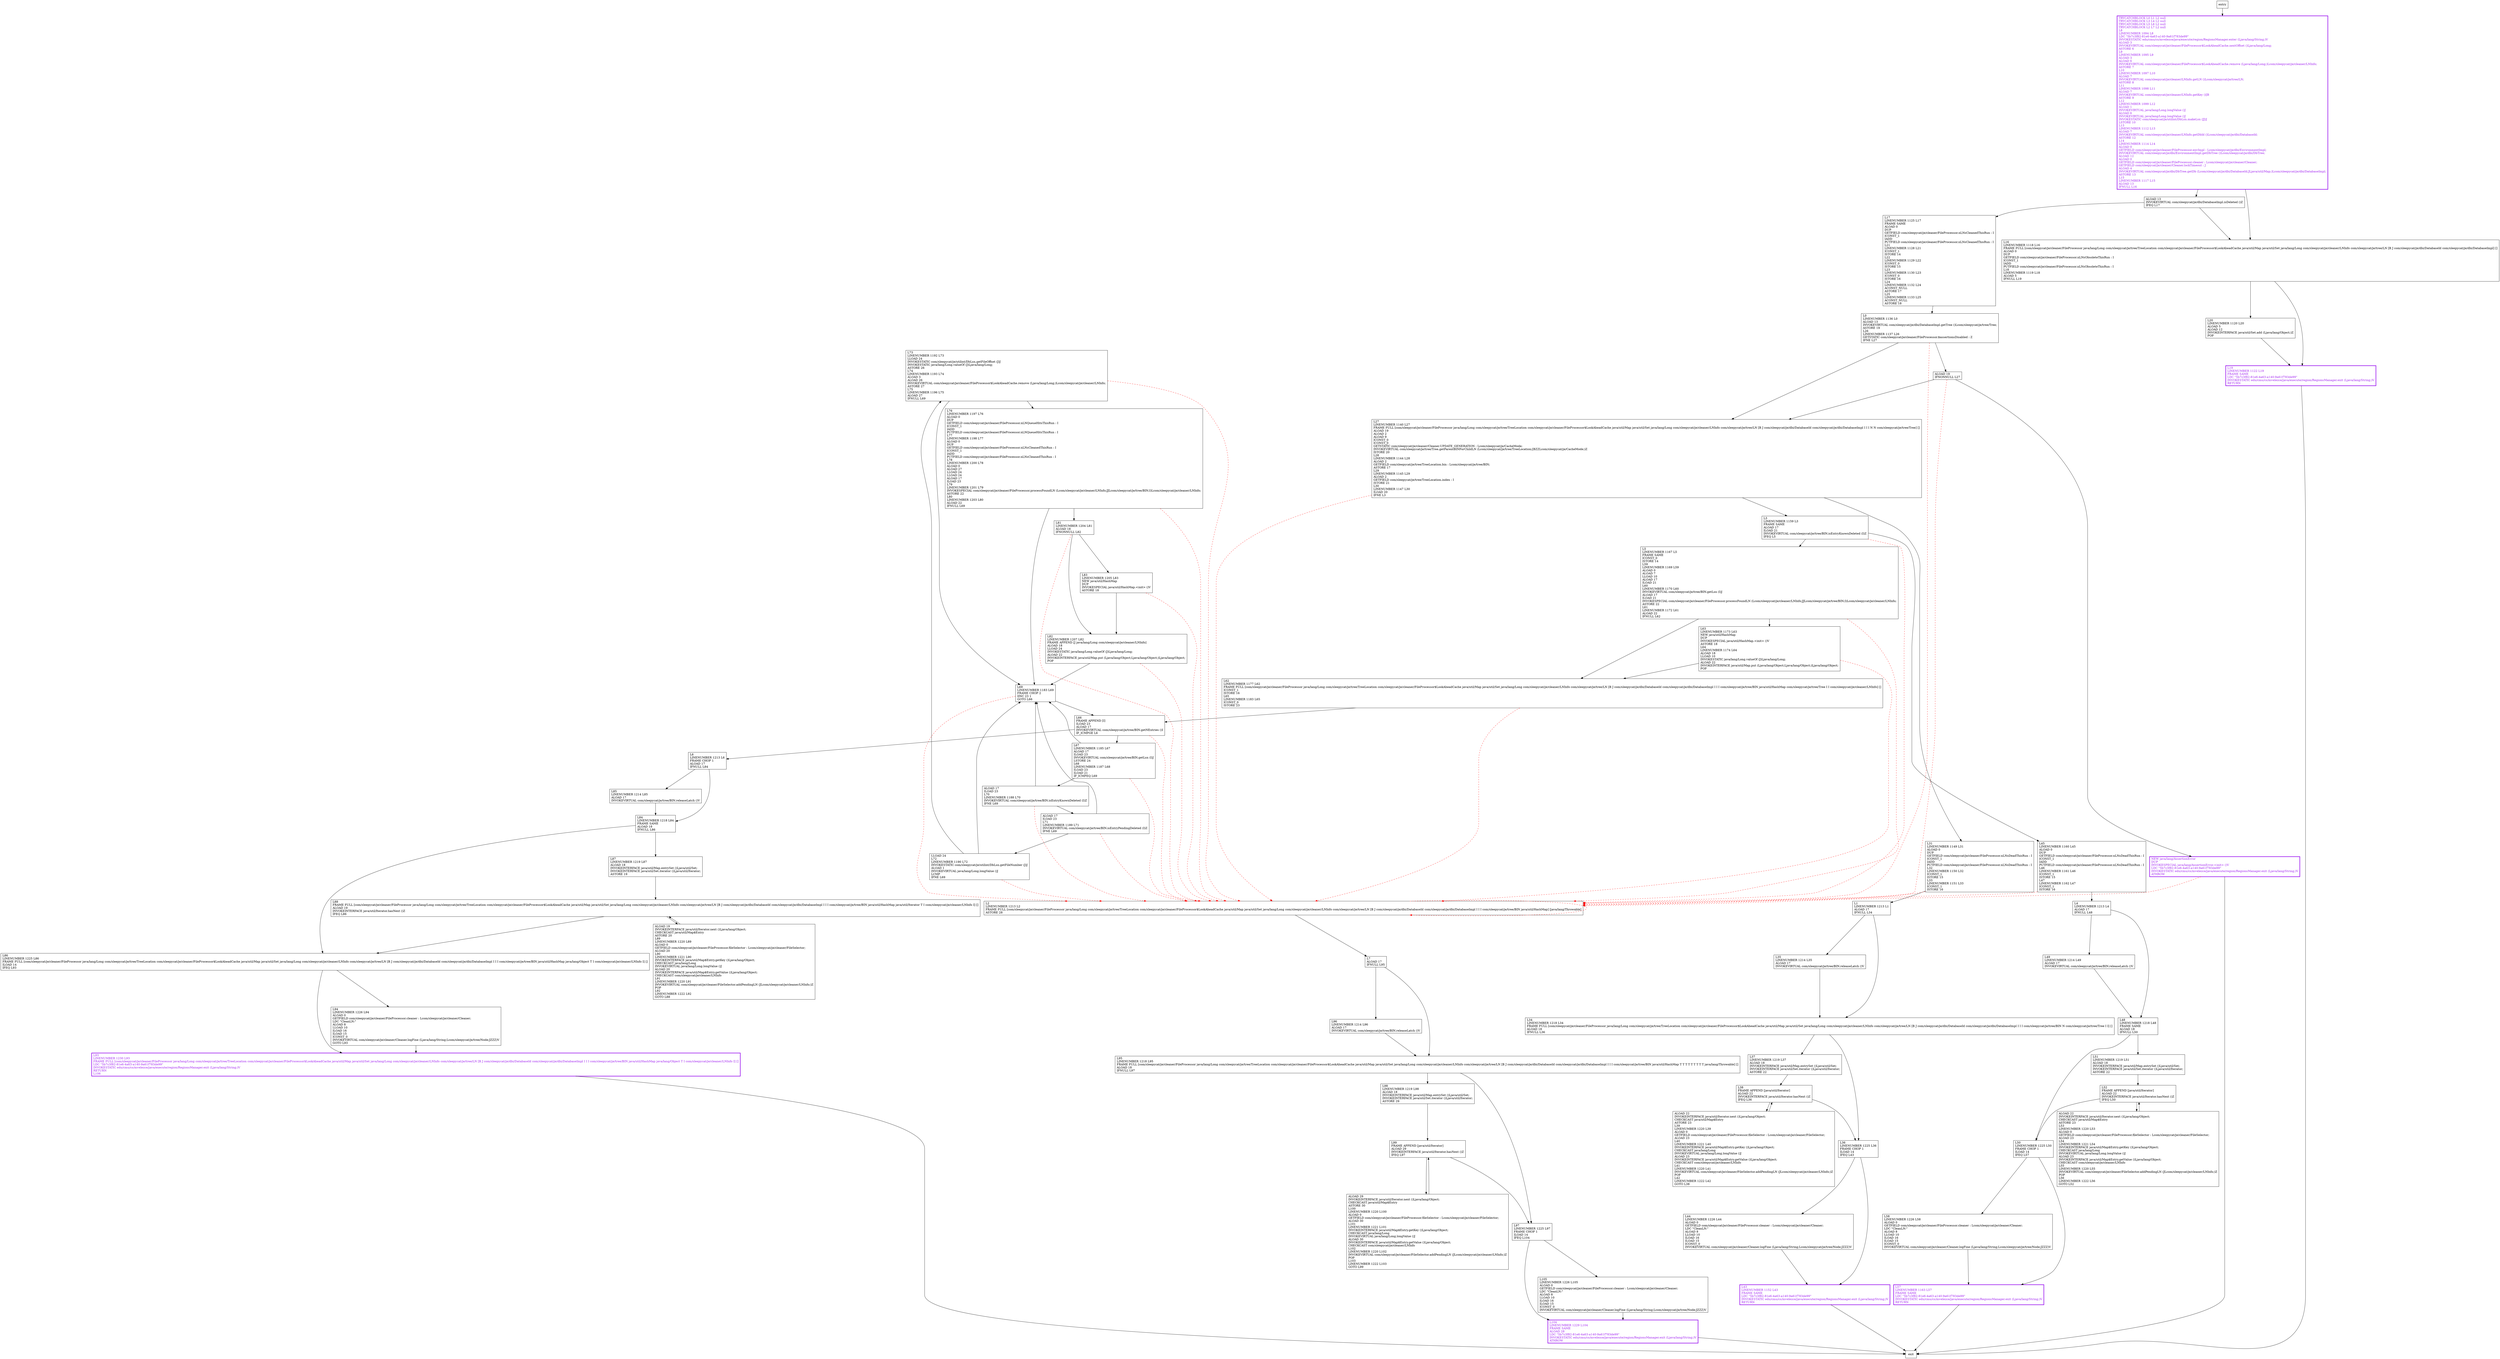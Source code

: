digraph processLN {
node [shape=record];
88434985 [label="L85\lLINENUMBER 1214 L85\lALOAD 17\lINVOKEVIRTUAL com/sleepycat/je/tree/BIN.releaseLatch ()V\l"];
1137923392 [label="ALOAD 22\lINVOKEINTERFACE java/util/Iterator.next ()Ljava/lang/Object;\lCHECKCAST java/util/Map$Entry\lASTORE 23\lL53\lLINENUMBER 1220 L53\lALOAD 0\lGETFIELD com/sleepycat/je/cleaner/FileProcessor.fileSelector : Lcom/sleepycat/je/cleaner/FileSelector;\lALOAD 23\lL54\lLINENUMBER 1221 L54\lINVOKEINTERFACE java/util/Map$Entry.getKey ()Ljava/lang/Object;\lCHECKCAST java/lang/Long\lINVOKEVIRTUAL java/lang/Long.longValue ()J\lALOAD 23\lINVOKEINTERFACE java/util/Map$Entry.getValue ()Ljava/lang/Object;\lCHECKCAST com/sleepycat/je/cleaner/LNInfo\lL55\lLINENUMBER 1220 L55\lINVOKEVIRTUAL com/sleepycat/je/cleaner/FileSelector.addPendingLN (JLcom/sleepycat/je/cleaner/LNInfo;)Z\lPOP\lL56\lLINENUMBER 1222 L56\lGOTO L52\l"];
295823539 [label="L57\lLINENUMBER 1163 L57\lFRAME SAME\lLDC \"5b7c3f82-81e6-4a63-a140-9a61f783de99\"\lINVOKESTATIC edu/cmu/cs/mvelezce/java/execute/region/RegionsManager.exit (Ljava/lang/String;)V\lRETURN\l"];
2031406742 [label="L20\lLINENUMBER 1120 L20\lALOAD 5\lALOAD 12\lINVOKEINTERFACE java/util/Set.add (Ljava/lang/Object;)Z\lPOP\l"];
1672357818 [label="L93\lLINENUMBER 1230 L93\lFRAME FULL [com/sleepycat/je/cleaner/FileProcessor java/lang/Long com/sleepycat/je/tree/TreeLocation com/sleepycat/je/cleaner/FileProcessor$LookAheadCache java/util/Map java/util/Set java/lang/Long com/sleepycat/je/cleaner/LNInfo com/sleepycat/je/tree/LN [B J com/sleepycat/je/dbi/DatabaseId com/sleepycat/je/dbi/DatabaseImpl I I I com/sleepycat/je/tree/BIN java/util/HashMap java/lang/Object T I com/sleepycat/je/cleaner/LNInfo I] []\lLDC \"5b7c3f82-81e6-4a63-a140-9a61f783de99\"\lINVOKESTATIC edu/cmu/cs/mvelezce/java/execute/region/RegionsManager.exit (Ljava/lang/String;)V\lRETURN\lL106\l"];
609111353 [label="ALOAD 13\lINVOKEVIRTUAL com/sleepycat/je/dbi/DatabaseImpl.isDeleted ()Z\lIFEQ L17\l"];
315689664 [label="L73\lLINENUMBER 1192 L73\lLLOAD 24\lINVOKESTATIC com/sleepycat/je/utilint/DbLsn.getFileOffset (J)J\lINVOKESTATIC java/lang/Long.valueOf (J)Ljava/lang/Long;\lASTORE 26\lL74\lLINENUMBER 1193 L74\lALOAD 3\lALOAD 26\lINVOKEVIRTUAL com/sleepycat/je/cleaner/FileProcessor$LookAheadCache.remove (Ljava/lang/Long;)Lcom/sleepycat/je/cleaner/LNInfo;\lASTORE 27\lL75\lLINENUMBER 1196 L75\lALOAD 27\lIFNULL L69\l"];
1819124559 [label="L96\lLINENUMBER 1214 L96\lALOAD 17\lINVOKEVIRTUAL com/sleepycat/je/tree/BIN.releaseLatch ()V\l"];
959633961 [label="ALOAD 17\lILOAD 23\lL70\lLINENUMBER 1188 L70\lINVOKEVIRTUAL com/sleepycat/je/tree/BIN.isEntryKnownDeleted (I)Z\lIFNE L69\l"];
1067724137 [label="L86\lLINENUMBER 1225 L86\lFRAME FULL [com/sleepycat/je/cleaner/FileProcessor java/lang/Long com/sleepycat/je/tree/TreeLocation com/sleepycat/je/cleaner/FileProcessor$LookAheadCache java/util/Map java/util/Set java/lang/Long com/sleepycat/je/cleaner/LNInfo com/sleepycat/je/tree/LN [B J com/sleepycat/je/dbi/DatabaseId com/sleepycat/je/dbi/DatabaseImpl I I I com/sleepycat/je/tree/BIN java/util/HashMap java/lang/Object T I com/sleepycat/je/cleaner/LNInfo I] []\lILOAD 14\lIFEQ L93\l"];
2142109195 [label="L97\lLINENUMBER 1225 L97\lFRAME CHOP 1\lILOAD 14\lIFEQ L104\l"];
1637099402 [label="L67\lLINENUMBER 1185 L67\lALOAD 17\lILOAD 23\lINVOKEVIRTUAL com/sleepycat/je/tree/BIN.getLsn (I)J\lLSTORE 24\lL68\lLINENUMBER 1187 L68\lILOAD 23\lILOAD 21\lIF_ICMPEQ L69\l"];
294574892 [label="L105\lLINENUMBER 1226 L105\lALOAD 0\lGETFIELD com/sleepycat/je/cleaner/FileProcessor.cleaner : Lcom/sleepycat/je/cleaner/Cleaner;\lLDC \"CleanLN:\"\lALOAD 8\lLLOAD 10\lILOAD 16\lILOAD 15\lICONST_0\lINVOKEVIRTUAL com/sleepycat/je/cleaner/Cleaner.logFine (Ljava/lang/String;Lcom/sleepycat/je/tree/Node;JZZZ)V\l"];
1185254739 [label="L43\lLINENUMBER 1152 L43\lFRAME SAME\lLDC \"5b7c3f82-81e6-4a63-a140-9a61f783de99\"\lINVOKESTATIC edu/cmu/cs/mvelezce/java/execute/region/RegionsManager.exit (Ljava/lang/String;)V\lRETURN\l"];
147566134 [label="ALOAD 29\lINVOKEINTERFACE java/util/Iterator.next ()Ljava/lang/Object;\lCHECKCAST java/util/Map$Entry\lASTORE 30\lL100\lLINENUMBER 1220 L100\lALOAD 0\lGETFIELD com/sleepycat/je/cleaner/FileProcessor.fileSelector : Lcom/sleepycat/je/cleaner/FileSelector;\lALOAD 30\lL101\lLINENUMBER 1221 L101\lINVOKEINTERFACE java/util/Map$Entry.getKey ()Ljava/lang/Object;\lCHECKCAST java/lang/Long\lINVOKEVIRTUAL java/lang/Long.longValue ()J\lALOAD 30\lINVOKEINTERFACE java/util/Map$Entry.getValue ()Ljava/lang/Object;\lCHECKCAST com/sleepycat/je/cleaner/LNInfo\lL102\lLINENUMBER 1220 L102\lINVOKEVIRTUAL com/sleepycat/je/cleaner/FileSelector.addPendingLN (JLcom/sleepycat/je/cleaner/LNInfo;)Z\lPOP\lL103\lLINENUMBER 1222 L103\lGOTO L99\l"];
146444925 [label="L27\lLINENUMBER 1140 L27\lFRAME FULL [com/sleepycat/je/cleaner/FileProcessor java/lang/Long com/sleepycat/je/tree/TreeLocation com/sleepycat/je/cleaner/FileProcessor$LookAheadCache java/util/Map java/util/Set java/lang/Long com/sleepycat/je/cleaner/LNInfo com/sleepycat/je/tree/LN [B J com/sleepycat/je/dbi/DatabaseId com/sleepycat/je/dbi/DatabaseImpl I I I N N com/sleepycat/je/tree/Tree] []\lALOAD 19\lALOAD 2\lALOAD 9\lICONST_0\lICONST_0\lGETSTATIC com/sleepycat/je/cleaner/Cleaner.UPDATE_GENERATION : Lcom/sleepycat/je/CacheMode;\lINVOKEVIRTUAL com/sleepycat/je/tree/Tree.getParentBINForChildLN (Lcom/sleepycat/je/tree/TreeLocation;[BZZLcom/sleepycat/je/CacheMode;)Z\lISTORE 20\lL28\lLINENUMBER 1144 L28\lALOAD 2\lGETFIELD com/sleepycat/je/tree/TreeLocation.bin : Lcom/sleepycat/je/tree/BIN;\lASTORE 17\lL29\lLINENUMBER 1145 L29\lALOAD 2\lGETFIELD com/sleepycat/je/tree/TreeLocation.index : I\lISTORE 21\lL30\lLINENUMBER 1147 L30\lILOAD 20\lIFNE L3\l"];
736805053 [label="L36\lLINENUMBER 1225 L36\lFRAME CHOP 1\lILOAD 14\lIFEQ L43\l"];
61046609 [label="L58\lLINENUMBER 1226 L58\lALOAD 0\lGETFIELD com/sleepycat/je/cleaner/FileProcessor.cleaner : Lcom/sleepycat/je/cleaner/Cleaner;\lLDC \"CleanLN:\"\lALOAD 8\lLLOAD 10\lILOAD 16\lILOAD 15\lICONST_0\lINVOKEVIRTUAL com/sleepycat/je/cleaner/Cleaner.logFine (Ljava/lang/String;Lcom/sleepycat/je/tree/Node;JZZZ)V\l"];
292867608 [label="L49\lLINENUMBER 1214 L49\lALOAD 17\lINVOKEVIRTUAL com/sleepycat/je/tree/BIN.releaseLatch ()V\l"];
1162278335 [label="L38\lFRAME APPEND [java/util/Iterator]\lALOAD 22\lINVOKEINTERFACE java/util/Iterator.hasNext ()Z\lIFEQ L36\l"];
1277032084 [label="L94\lLINENUMBER 1226 L94\lALOAD 0\lGETFIELD com/sleepycat/je/cleaner/FileProcessor.cleaner : Lcom/sleepycat/je/cleaner/Cleaner;\lLDC \"CleanLN:\"\lALOAD 8\lLLOAD 10\lILOAD 16\lILOAD 15\lICONST_0\lINVOKEVIRTUAL com/sleepycat/je/cleaner/Cleaner.logFine (Ljava/lang/String;Lcom/sleepycat/je/tree/Node;JZZZ)V\lGOTO L93\l"];
768375794 [label="L44\lLINENUMBER 1226 L44\lALOAD 0\lGETFIELD com/sleepycat/je/cleaner/FileProcessor.cleaner : Lcom/sleepycat/je/cleaner/Cleaner;\lLDC \"CleanLN:\"\lALOAD 8\lLLOAD 10\lILOAD 16\lILOAD 15\lICONST_0\lINVOKEVIRTUAL com/sleepycat/je/cleaner/Cleaner.logFine (Ljava/lang/String;Lcom/sleepycat/je/tree/Node;JZZZ)V\l"];
653463257 [label="L69\lLINENUMBER 1183 L69\lFRAME CHOP 2\lIINC 23 1\lGOTO L66\l"];
1702697595 [label="L31\lLINENUMBER 1149 L31\lALOAD 0\lDUP\lGETFIELD com/sleepycat/je/cleaner/FileProcessor.nLNsDeadThisRun : I\lICONST_1\lIADD\lPUTFIELD com/sleepycat/je/cleaner/FileProcessor.nLNsDeadThisRun : I\lL32\lLINENUMBER 1150 L32\lICONST_1\lISTORE 15\lL33\lLINENUMBER 1151 L33\lICONST_1\lISTORE 16\l"];
1350090413 [label="L34\lLINENUMBER 1218 L34\lFRAME FULL [com/sleepycat/je/cleaner/FileProcessor java/lang/Long com/sleepycat/je/tree/TreeLocation com/sleepycat/je/cleaner/FileProcessor$LookAheadCache java/util/Map java/util/Set java/lang/Long com/sleepycat/je/cleaner/LNInfo com/sleepycat/je/tree/LN [B J com/sleepycat/je/dbi/DatabaseId com/sleepycat/je/dbi/DatabaseImpl I I I com/sleepycat/je/tree/BIN N com/sleepycat/je/tree/Tree I I] []\lALOAD 18\lIFNULL L36\l"];
1348380268 [label="ALOAD 22\lINVOKEINTERFACE java/util/Iterator.next ()Ljava/lang/Object;\lCHECKCAST java/util/Map$Entry\lASTORE 23\lL39\lLINENUMBER 1220 L39\lALOAD 0\lGETFIELD com/sleepycat/je/cleaner/FileProcessor.fileSelector : Lcom/sleepycat/je/cleaner/FileSelector;\lALOAD 23\lL40\lLINENUMBER 1221 L40\lINVOKEINTERFACE java/util/Map$Entry.getKey ()Ljava/lang/Object;\lCHECKCAST java/lang/Long\lINVOKEVIRTUAL java/lang/Long.longValue ()J\lALOAD 23\lINVOKEINTERFACE java/util/Map$Entry.getValue ()Ljava/lang/Object;\lCHECKCAST com/sleepycat/je/cleaner/LNInfo\lL41\lLINENUMBER 1220 L41\lINVOKEVIRTUAL com/sleepycat/je/cleaner/FileSelector.addPendingLN (JLcom/sleepycat/je/cleaner/LNInfo;)Z\lPOP\lL42\lLINENUMBER 1222 L42\lGOTO L38\l"];
1531604766 [label="L3\lLINENUMBER 1159 L3\lFRAME SAME\lALOAD 17\lILOAD 21\lINVOKEVIRTUAL com/sleepycat/je/tree/BIN.isEntryKnownDeleted (I)Z\lIFEQ L5\l"];
1546066509 [label="L95\lLINENUMBER 1218 L95\lFRAME FULL [com/sleepycat/je/cleaner/FileProcessor java/lang/Long com/sleepycat/je/tree/TreeLocation com/sleepycat/je/cleaner/FileProcessor$LookAheadCache java/util/Map java/util/Set java/lang/Long com/sleepycat/je/cleaner/LNInfo com/sleepycat/je/tree/LN [B J com/sleepycat/je/dbi/DatabaseId com/sleepycat/je/dbi/DatabaseImpl I I I com/sleepycat/je/tree/BIN java/util/HashMap T T T T T T T T T java/lang/Throwable] []\lALOAD 18\lIFNULL L97\l"];
827575602 [label="TRYCATCHBLOCK L0 L1 L2 null\lTRYCATCHBLOCK L3 L4 L2 null\lTRYCATCHBLOCK L5 L6 L2 null\lTRYCATCHBLOCK L2 L7 L2 null\lL8\lLINENUMBER 1094 L8\lLDC \"5b7c3f82-81e6-4a63-a140-9a61f783de99\"\lINVOKESTATIC edu/cmu/cs/mvelezce/java/execute/region/RegionsManager.enter (Ljava/lang/String;)V\lALOAD 3\lINVOKEVIRTUAL com/sleepycat/je/cleaner/FileProcessor$LookAheadCache.nextOffset ()Ljava/lang/Long;\lASTORE 6\lL9\lLINENUMBER 1095 L9\lALOAD 3\lALOAD 6\lINVOKEVIRTUAL com/sleepycat/je/cleaner/FileProcessor$LookAheadCache.remove (Ljava/lang/Long;)Lcom/sleepycat/je/cleaner/LNInfo;\lASTORE 7\lL10\lLINENUMBER 1097 L10\lALOAD 7\lINVOKEVIRTUAL com/sleepycat/je/cleaner/LNInfo.getLN ()Lcom/sleepycat/je/tree/LN;\lASTORE 8\lL11\lLINENUMBER 1098 L11\lALOAD 7\lINVOKEVIRTUAL com/sleepycat/je/cleaner/LNInfo.getKey ()[B\lASTORE 9\lL12\lLINENUMBER 1099 L12\lALOAD 1\lINVOKEVIRTUAL java/lang/Long.longValue ()J\lALOAD 6\lINVOKEVIRTUAL java/lang/Long.longValue ()J\lINVOKESTATIC com/sleepycat/je/utilint/DbLsn.makeLsn (JJ)J\lLSTORE 10\lL13\lLINENUMBER 1112 L13\lALOAD 7\lINVOKEVIRTUAL com/sleepycat/je/cleaner/LNInfo.getDbId ()Lcom/sleepycat/je/dbi/DatabaseId;\lASTORE 12\lL14\lLINENUMBER 1114 L14\lALOAD 0\lGETFIELD com/sleepycat/je/cleaner/FileProcessor.envImpl : Lcom/sleepycat/je/dbi/EnvironmentImpl;\lINVOKEVIRTUAL com/sleepycat/je/dbi/EnvironmentImpl.getDbTree ()Lcom/sleepycat/je/dbi/DbTree;\lALOAD 12\lALOAD 0\lGETFIELD com/sleepycat/je/cleaner/FileProcessor.cleaner : Lcom/sleepycat/je/cleaner/Cleaner;\lGETFIELD com/sleepycat/je/cleaner/Cleaner.lockTimeout : J\lALOAD 4\lINVOKEVIRTUAL com/sleepycat/je/dbi/DbTree.getDb (Lcom/sleepycat/je/dbi/DatabaseId;JLjava/util/Map;)Lcom/sleepycat/je/dbi/DatabaseImpl;\lASTORE 13\lL15\lLINENUMBER 1117 L15\lALOAD 13\lIFNULL L16\l"];
1370040996 [label="L6\lLINENUMBER 1213 L6\lFRAME CHOP 1\lALOAD 17\lIFNULL L84\l"];
403063938 [label="L104\lLINENUMBER 1229 L104\lFRAME SAME\lALOAD 28\lLDC \"5b7c3f82-81e6-4a63-a140-9a61f783de99\"\lINVOKESTATIC edu/cmu/cs/mvelezce/java/execute/region/RegionsManager.exit (Ljava/lang/String;)V\lATHROW\l"];
1004545911 [label="L82\lLINENUMBER 1207 L82\lFRAME APPEND [J java/lang/Long com/sleepycat/je/cleaner/LNInfo]\lALOAD 18\lLLOAD 24\lINVOKESTATIC java/lang/Long.valueOf (J)Ljava/lang/Long;\lALOAD 22\lINVOKEINTERFACE java/util/Map.put (Ljava/lang/Object;Ljava/lang/Object;)Ljava/lang/Object;\lPOP\l"];
1632233812 [label="L0\lLINENUMBER 1136 L0\lALOAD 13\lINVOKEVIRTUAL com/sleepycat/je/dbi/DatabaseImpl.getTree ()Lcom/sleepycat/je/tree/Tree;\lASTORE 19\lL26\lLINENUMBER 1137 L26\lGETSTATIC com/sleepycat/je/cleaner/FileProcessor.$assertionsDisabled : Z\lIFNE L27\l"];
1033726241 [label="L76\lLINENUMBER 1197 L76\lALOAD 0\lDUP\lGETFIELD com/sleepycat/je/cleaner/FileProcessor.nLNQueueHitsThisRun : I\lICONST_1\lIADD\lPUTFIELD com/sleepycat/je/cleaner/FileProcessor.nLNQueueHitsThisRun : I\lL77\lLINENUMBER 1198 L77\lALOAD 0\lDUP\lGETFIELD com/sleepycat/je/cleaner/FileProcessor.nLNsCleanedThisRun : I\lICONST_1\lIADD\lPUTFIELD com/sleepycat/je/cleaner/FileProcessor.nLNsCleanedThisRun : I\lL78\lLINENUMBER 1200 L78\lALOAD 0\lALOAD 27\lLLOAD 24\lLLOAD 24\lALOAD 17\lILOAD 23\lL79\lLINENUMBER 1201 L79\lINVOKESPECIAL com/sleepycat/je/cleaner/FileProcessor.processFoundLN (Lcom/sleepycat/je/cleaner/LNInfo;JJLcom/sleepycat/je/tree/BIN;I)Lcom/sleepycat/je/cleaner/LNInfo;\lASTORE 22\lL80\lLINENUMBER 1203 L80\lALOAD 22\lIFNULL L69\l"];
561884609 [label="L83\lLINENUMBER 1205 L83\lNEW java/util/HashMap\lDUP\lINVOKESPECIAL java/util/HashMap.\<init\> ()V\lASTORE 18\l"];
938518366 [label="L19\lLINENUMBER 1122 L19\lFRAME SAME\lLDC \"5b7c3f82-81e6-4a63-a140-9a61f783de99\"\lINVOKESTATIC edu/cmu/cs/mvelezce/java/execute/region/RegionsManager.exit (Ljava/lang/String;)V\lRETURN\l"];
1840022963 [label="L98\lLINENUMBER 1219 L98\lALOAD 18\lINVOKEINTERFACE java/util/Map.entrySet ()Ljava/util/Set;\lINVOKEINTERFACE java/util/Set.iterator ()Ljava/util/Iterator;\lASTORE 29\l"];
1009434398 [label="L17\lLINENUMBER 1125 L17\lFRAME SAME\lALOAD 0\lDUP\lGETFIELD com/sleepycat/je/cleaner/FileProcessor.nLNsCleanedThisRun : I\lICONST_1\lIADD\lPUTFIELD com/sleepycat/je/cleaner/FileProcessor.nLNsCleanedThisRun : I\lL21\lLINENUMBER 1128 L21\lICONST_1\lISTORE 14\lL22\lLINENUMBER 1129 L22\lICONST_0\lISTORE 15\lL23\lLINENUMBER 1130 L23\lICONST_0\lISTORE 16\lL24\lLINENUMBER 1132 L24\lACONST_NULL\lASTORE 17\lL25\lLINENUMBER 1133 L25\lACONST_NULL\lASTORE 18\l"];
2044040726 [label="L66\lFRAME APPEND [I]\lILOAD 23\lALOAD 17\lINVOKEVIRTUAL com/sleepycat/je/tree/BIN.getNEntries ()I\lIF_ICMPGE L6\l"];
1635848988 [label="ALOAD 19\lIFNONNULL L27\l"];
876372789 [label="L45\lLINENUMBER 1160 L45\lALOAD 0\lDUP\lGETFIELD com/sleepycat/je/cleaner/FileProcessor.nLNsDeadThisRun : I\lICONST_1\lIADD\lPUTFIELD com/sleepycat/je/cleaner/FileProcessor.nLNsDeadThisRun : I\lL46\lLINENUMBER 1161 L46\lICONST_1\lISTORE 15\lL47\lLINENUMBER 1162 L47\lICONST_1\lISTORE 16\l"];
1159134155 [label="L81\lLINENUMBER 1204 L81\lALOAD 18\lIFNONNULL L82\l"];
1502846224 [label="L7\lALOAD 17\lIFNULL L95\l"];
1810398554 [label="L1\lLINENUMBER 1213 L1\lALOAD 17\lIFNULL L34\l"];
1565368097 [label="L5\lLINENUMBER 1167 L5\lFRAME SAME\lICONST_0\lISTORE 14\lL59\lLINENUMBER 1169 L59\lALOAD 0\lALOAD 7\lLLOAD 10\lALOAD 17\lILOAD 21\lL60\lLINENUMBER 1170 L60\lINVOKEVIRTUAL com/sleepycat/je/tree/BIN.getLsn (I)J\lALOAD 17\lILOAD 21\lINVOKESPECIAL com/sleepycat/je/cleaner/FileProcessor.processFoundLN (Lcom/sleepycat/je/cleaner/LNInfo;JJLcom/sleepycat/je/tree/BIN;I)Lcom/sleepycat/je/cleaner/LNInfo;\lASTORE 22\lL61\lLINENUMBER 1172 L61\lALOAD 22\lIFNULL L62\l"];
1739525664 [label="L62\lLINENUMBER 1177 L62\lFRAME FULL [com/sleepycat/je/cleaner/FileProcessor java/lang/Long com/sleepycat/je/tree/TreeLocation com/sleepycat/je/cleaner/FileProcessor$LookAheadCache java/util/Map java/util/Set java/lang/Long com/sleepycat/je/cleaner/LNInfo com/sleepycat/je/tree/LN [B J com/sleepycat/je/dbi/DatabaseId com/sleepycat/je/dbi/DatabaseImpl I I I com/sleepycat/je/tree/BIN java/util/HashMap com/sleepycat/je/tree/Tree I I com/sleepycat/je/cleaner/LNInfo] []\lICONST_1\lISTORE 16\lL65\lLINENUMBER 1183 L65\lICONST_0\lISTORE 23\l"];
365653046 [label="L16\lLINENUMBER 1118 L16\lFRAME FULL [com/sleepycat/je/cleaner/FileProcessor java/lang/Long com/sleepycat/je/tree/TreeLocation com/sleepycat/je/cleaner/FileProcessor$LookAheadCache java/util/Map java/util/Set java/lang/Long com/sleepycat/je/cleaner/LNInfo com/sleepycat/je/tree/LN [B J com/sleepycat/je/dbi/DatabaseId com/sleepycat/je/dbi/DatabaseImpl] []\lALOAD 0\lDUP\lGETFIELD com/sleepycat/je/cleaner/FileProcessor.nLNsObsoleteThisRun : I\lICONST_1\lIADD\lPUTFIELD com/sleepycat/je/cleaner/FileProcessor.nLNsObsoleteThisRun : I\lL18\lLINENUMBER 1119 L18\lALOAD 5\lIFNULL L19\l"];
1468370306 [label="NEW java/lang/AssertionError\lDUP\lINVOKESPECIAL java/lang/AssertionError.\<init\> ()V\lLDC \"5b7c3f82-81e6-4a63-a140-9a61f783de99\"\lINVOKESTATIC edu/cmu/cs/mvelezce/java/execute/region/RegionsManager.exit (Ljava/lang/String;)V\lATHROW\l"];
1604924463 [label="L48\lLINENUMBER 1218 L48\lFRAME SAME\lALOAD 18\lIFNULL L50\l"];
1431112586 [label="L52\lFRAME APPEND [java/util/Iterator]\lALOAD 22\lINVOKEINTERFACE java/util/Iterator.hasNext ()Z\lIFEQ L50\l"];
650750329 [label="L37\lLINENUMBER 1219 L37\lALOAD 18\lINVOKEINTERFACE java/util/Map.entrySet ()Ljava/util/Set;\lINVOKEINTERFACE java/util/Set.iterator ()Ljava/util/Iterator;\lASTORE 22\l"];
1812110911 [label="ALOAD 17\lILOAD 23\lL71\lLINENUMBER 1189 L71\lINVOKEVIRTUAL com/sleepycat/je/tree/BIN.isEntryPendingDeleted (I)Z\lIFNE L69\l"];
1978084970 [label="L4\lLINENUMBER 1213 L4\lALOAD 17\lIFNULL L48\l"];
753552450 [label="LLOAD 24\lL72\lLINENUMBER 1190 L72\lINVOKESTATIC com/sleepycat/je/utilint/DbLsn.getFileNumber (J)J\lALOAD 1\lINVOKEVIRTUAL java/lang/Long.longValue ()J\lLCMP\lIFNE L69\l"];
1937480953 [label="L87\lLINENUMBER 1219 L87\lALOAD 18\lINVOKEINTERFACE java/util/Map.entrySet ()Ljava/util/Set;\lINVOKEINTERFACE java/util/Set.iterator ()Ljava/util/Iterator;\lASTORE 19\l"];
210631739 [label="L35\lLINENUMBER 1214 L35\lALOAD 17\lINVOKEVIRTUAL com/sleepycat/je/tree/BIN.releaseLatch ()V\l"];
890041756 [label="L51\lLINENUMBER 1219 L51\lALOAD 18\lINVOKEINTERFACE java/util/Map.entrySet ()Ljava/util/Set;\lINVOKEINTERFACE java/util/Set.iterator ()Ljava/util/Iterator;\lASTORE 22\l"];
1952384762 [label="L2\lLINENUMBER 1213 L2\lFRAME FULL [com/sleepycat/je/cleaner/FileProcessor java/lang/Long com/sleepycat/je/tree/TreeLocation com/sleepycat/je/cleaner/FileProcessor$LookAheadCache java/util/Map java/util/Set java/lang/Long com/sleepycat/je/cleaner/LNInfo com/sleepycat/je/tree/LN [B J com/sleepycat/je/dbi/DatabaseId com/sleepycat/je/dbi/DatabaseImpl I I I com/sleepycat/je/tree/BIN java/util/HashMap] [java/lang/Throwable]\lASTORE 28\l"];
1041184244 [label="L63\lLINENUMBER 1173 L63\lNEW java/util/HashMap\lDUP\lINVOKESPECIAL java/util/HashMap.\<init\> ()V\lASTORE 18\lL64\lLINENUMBER 1174 L64\lALOAD 18\lLLOAD 10\lINVOKESTATIC java/lang/Long.valueOf (J)Ljava/lang/Long;\lALOAD 22\lINVOKEINTERFACE java/util/Map.put (Ljava/lang/Object;Ljava/lang/Object;)Ljava/lang/Object;\lPOP\l"];
2096002132 [label="L88\lFRAME FULL [com/sleepycat/je/cleaner/FileProcessor java/lang/Long com/sleepycat/je/tree/TreeLocation com/sleepycat/je/cleaner/FileProcessor$LookAheadCache java/util/Map java/util/Set java/lang/Long com/sleepycat/je/cleaner/LNInfo com/sleepycat/je/tree/LN [B J com/sleepycat/je/dbi/DatabaseId com/sleepycat/je/dbi/DatabaseImpl I I I com/sleepycat/je/tree/BIN java/util/HashMap java/util/Iterator T I com/sleepycat/je/cleaner/LNInfo I] []\lALOAD 19\lINVOKEINTERFACE java/util/Iterator.hasNext ()Z\lIFEQ L86\l"];
1826235538 [label="L99\lFRAME APPEND [java/util/Iterator]\lALOAD 29\lINVOKEINTERFACE java/util/Iterator.hasNext ()Z\lIFEQ L97\l"];
1389119169 [label="ALOAD 19\lINVOKEINTERFACE java/util/Iterator.next ()Ljava/lang/Object;\lCHECKCAST java/util/Map$Entry\lASTORE 20\lL89\lLINENUMBER 1220 L89\lALOAD 0\lGETFIELD com/sleepycat/je/cleaner/FileProcessor.fileSelector : Lcom/sleepycat/je/cleaner/FileSelector;\lALOAD 20\lL90\lLINENUMBER 1221 L90\lINVOKEINTERFACE java/util/Map$Entry.getKey ()Ljava/lang/Object;\lCHECKCAST java/lang/Long\lINVOKEVIRTUAL java/lang/Long.longValue ()J\lALOAD 20\lINVOKEINTERFACE java/util/Map$Entry.getValue ()Ljava/lang/Object;\lCHECKCAST com/sleepycat/je/cleaner/LNInfo\lL91\lLINENUMBER 1220 L91\lINVOKEVIRTUAL com/sleepycat/je/cleaner/FileSelector.addPendingLN (JLcom/sleepycat/je/cleaner/LNInfo;)Z\lPOP\lL92\lLINENUMBER 1222 L92\lGOTO L88\l"];
1660816835 [label="L50\lLINENUMBER 1225 L50\lFRAME CHOP 1\lILOAD 14\lIFEQ L57\l"];
2004819118 [label="L84\lLINENUMBER 1218 L84\lFRAME SAME\lALOAD 18\lIFNULL L86\l"];
entry;
exit;
88434985 -> 2004819118
1137923392 -> 1431112586
295823539 -> exit
2031406742 -> 938518366
1672357818 -> exit
609111353 -> 365653046
609111353 -> 1009434398
315689664 -> 1033726241
315689664 -> 1952384762 [style=dashed, color=red]
315689664 -> 653463257
1819124559 -> 1546066509
959633961 -> 1952384762 [style=dashed, color=red]
959633961 -> 653463257
959633961 -> 1812110911
1067724137 -> 1672357818
1067724137 -> 1277032084
2142109195 -> 294574892
2142109195 -> 403063938
1637099402 -> 959633961
1637099402 -> 1952384762 [style=dashed, color=red]
1637099402 -> 653463257
294574892 -> 403063938
1185254739 -> exit
147566134 -> 1826235538
146444925 -> 1702697595
146444925 -> 1531604766
146444925 -> 1952384762 [style=dashed, color=red]
736805053 -> 1185254739
736805053 -> 768375794
61046609 -> 295823539
292867608 -> 1604924463
1162278335 -> 1348380268
1162278335 -> 736805053
1277032084 -> 1672357818
768375794 -> 1185254739
653463257 -> 2044040726
653463257 -> 1952384762 [style=dashed, color=red]
1702697595 -> 1810398554
1702697595 -> 1952384762 [style=dashed, color=red]
1350090413 -> 736805053
1350090413 -> 650750329
entry -> 827575602
1348380268 -> 1162278335
1531604766 -> 1565368097
1531604766 -> 1952384762 [style=dashed, color=red]
1531604766 -> 876372789
1546066509 -> 2142109195
1546066509 -> 1840022963
827575602 -> 365653046
827575602 -> 609111353
1370040996 -> 88434985
1370040996 -> 2004819118
403063938 -> exit
1004545911 -> 1952384762 [style=dashed, color=red]
1004545911 -> 653463257
1632233812 -> 146444925
1632233812 -> 1952384762 [style=dashed, color=red]
1632233812 -> 1635848988
1033726241 -> 1952384762 [style=dashed, color=red]
1033726241 -> 1159134155
1033726241 -> 653463257
561884609 -> 1004545911
561884609 -> 1952384762 [style=dashed, color=red]
938518366 -> exit
1840022963 -> 1826235538
1009434398 -> 1632233812
2044040726 -> 1637099402
2044040726 -> 1952384762 [style=dashed, color=red]
2044040726 -> 1370040996
1635848988 -> 146444925
1635848988 -> 1468370306
1635848988 -> 1952384762 [style=dashed, color=red]
876372789 -> 1978084970
876372789 -> 1952384762 [style=dashed, color=red]
1159134155 -> 1004545911
1159134155 -> 561884609
1159134155 -> 1952384762 [style=dashed, color=red]
1502846224 -> 1546066509
1502846224 -> 1819124559
1810398554 -> 1350090413
1810398554 -> 210631739
1565368097 -> 1739525664
1565368097 -> 1952384762 [style=dashed, color=red]
1565368097 -> 1041184244
1739525664 -> 2044040726
1739525664 -> 1952384762 [style=dashed, color=red]
365653046 -> 2031406742
365653046 -> 938518366
1468370306 -> exit
1468370306 -> 1952384762 [style=dashed, color=red]
1604924463 -> 890041756
1604924463 -> 1660816835
1431112586 -> 1137923392
1431112586 -> 1660816835
650750329 -> 1162278335
1812110911 -> 753552450
1812110911 -> 1952384762 [style=dashed, color=red]
1812110911 -> 653463257
1978084970 -> 1604924463
1978084970 -> 292867608
753552450 -> 1952384762 [style=dashed, color=red]
753552450 -> 653463257
753552450 -> 315689664
1937480953 -> 2096002132
210631739 -> 1350090413
890041756 -> 1431112586
1952384762 -> 1952384762 [style=dashed, color=red]
1952384762 -> 1502846224
1041184244 -> 1739525664
1041184244 -> 1952384762 [style=dashed, color=red]
2096002132 -> 1067724137
2096002132 -> 1389119169
1826235538 -> 147566134
1826235538 -> 2142109195
1389119169 -> 2096002132
1660816835 -> 295823539
1660816835 -> 61046609
2004819118 -> 1067724137
2004819118 -> 1937480953
1185254739[fontcolor="purple", penwidth=3, color="purple"];
295823539[fontcolor="purple", penwidth=3, color="purple"];
1468370306[fontcolor="purple", penwidth=3, color="purple"];
938518366[fontcolor="purple", penwidth=3, color="purple"];
1672357818[fontcolor="purple", penwidth=3, color="purple"];
827575602[fontcolor="purple", penwidth=3, color="purple"];
403063938[fontcolor="purple", penwidth=3, color="purple"];
}
